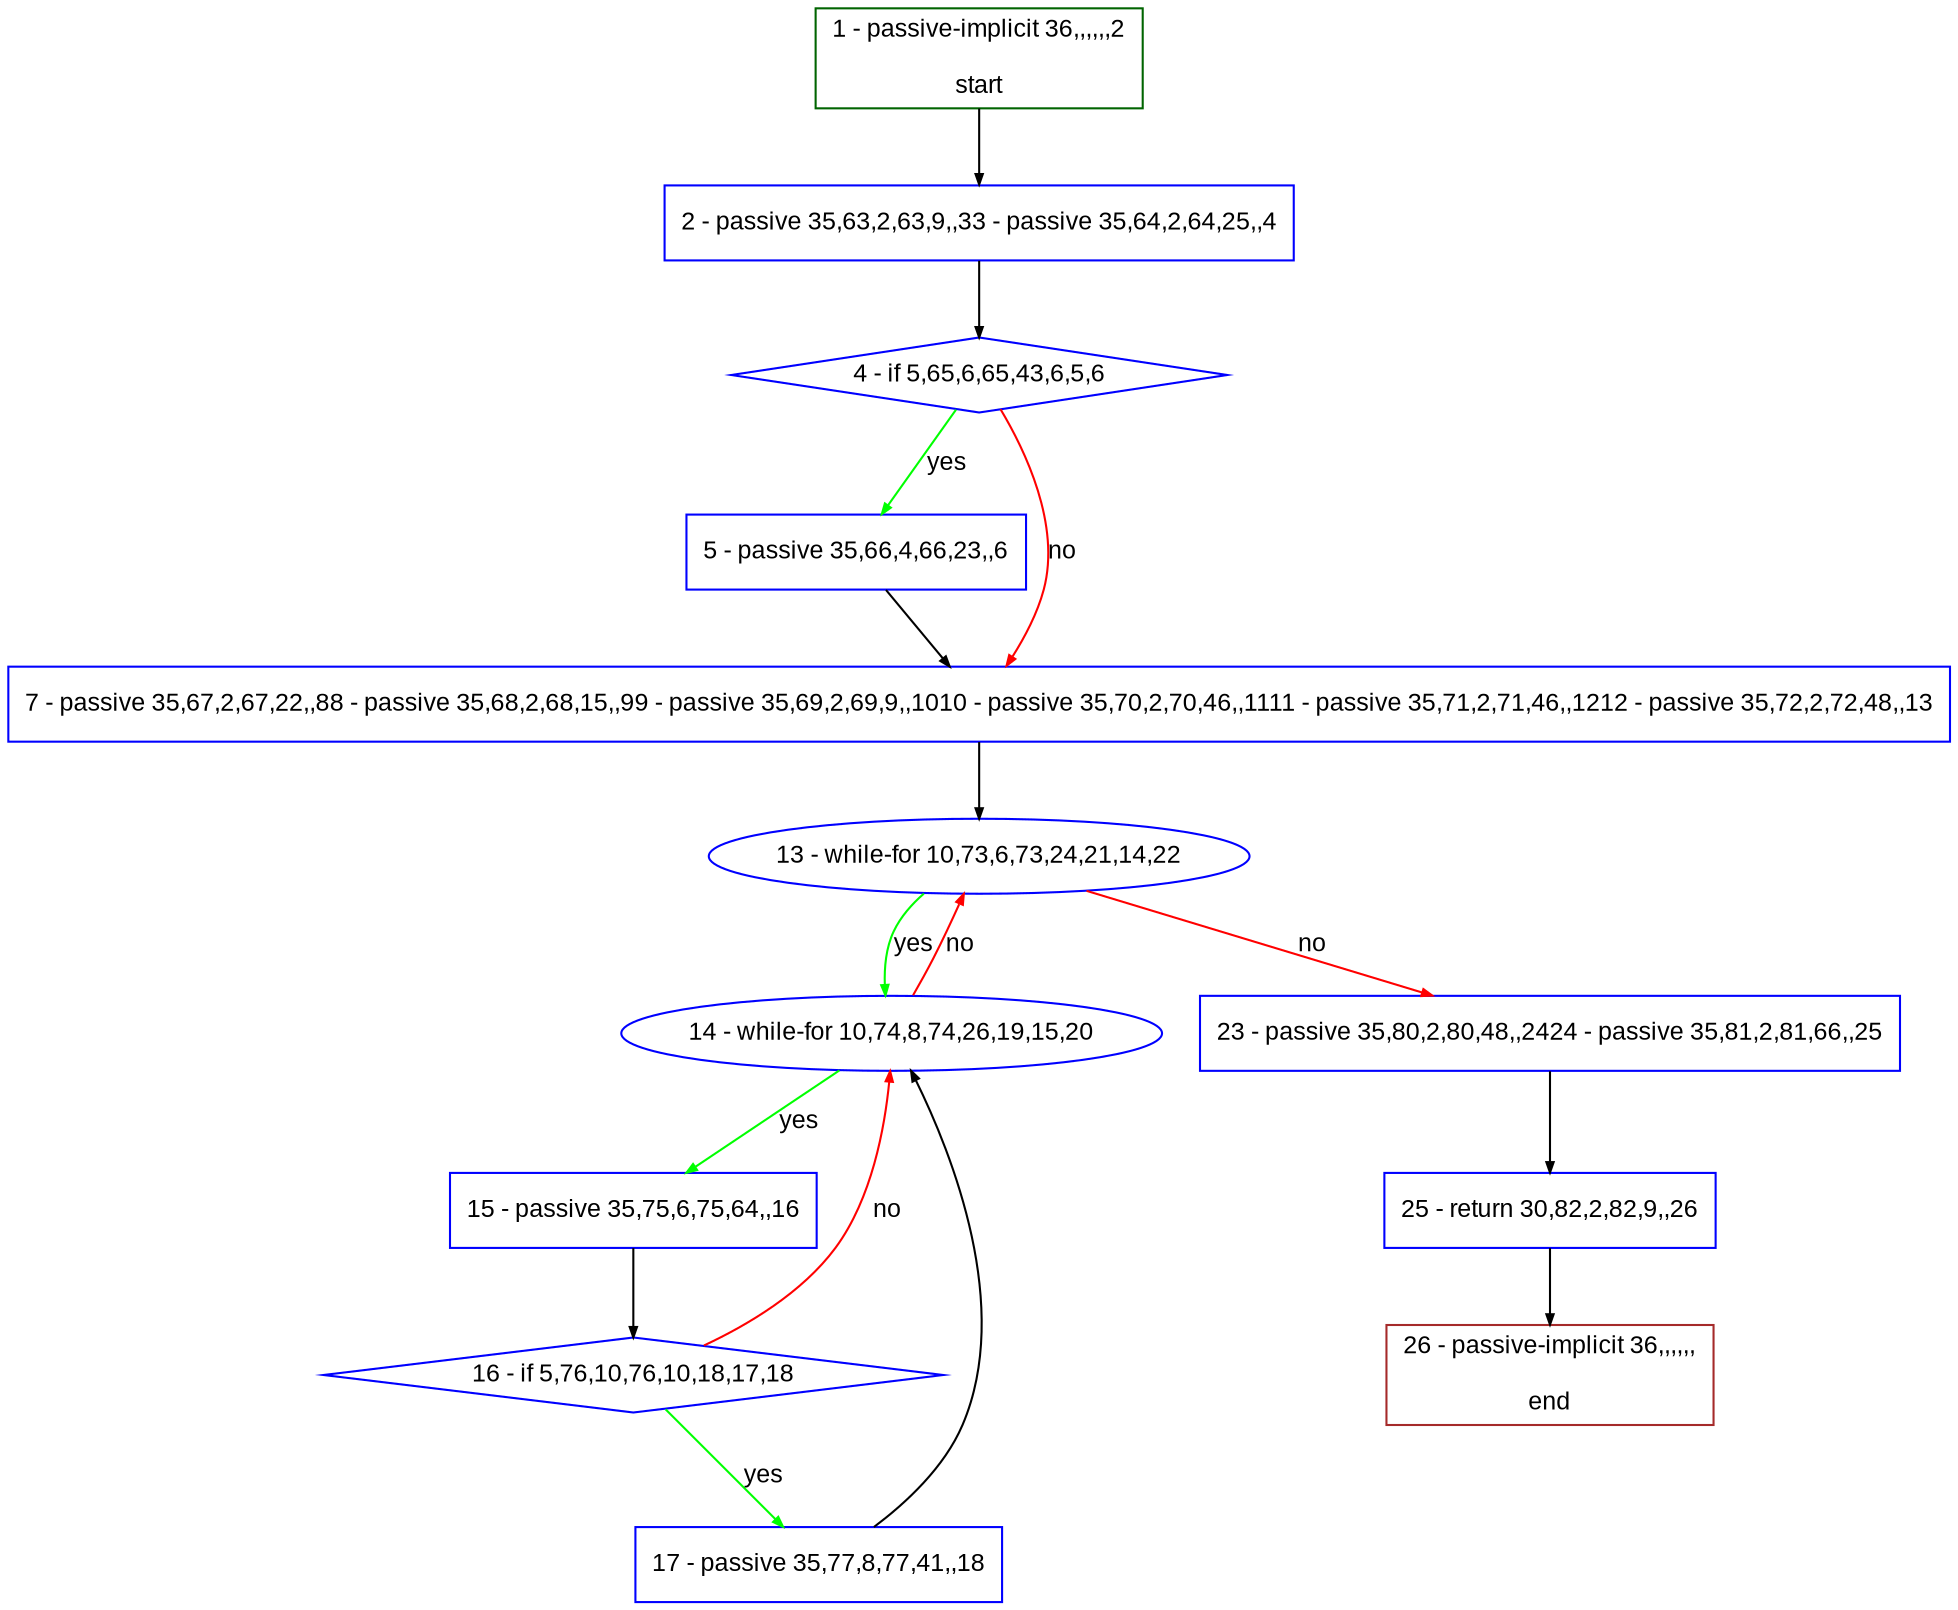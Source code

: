 digraph "" {
  graph [pack="true", label="", fontsize="12", packmode="clust", fontname="Arial", fillcolor="#FFFFCC", bgcolor="white", style="rounded,filled", compound="true"];
  node [node_initialized="no", label="", color="grey", fontsize="12", fillcolor="white", fontname="Arial", style="filled", shape="rectangle", compound="true", fixedsize="false"];
  edge [fontcolor="black", arrowhead="normal", arrowtail="none", arrowsize="0.5", ltail="", label="", color="black", fontsize="12", lhead="", fontname="Arial", dir="forward", compound="true"];
  __N1 [label="2 - passive 35,63,2,63,9,,33 - passive 35,64,2,64,25,,4", color="#0000ff", fillcolor="#ffffff", style="filled", shape="box"];
  __N2 [label="1 - passive-implicit 36,,,,,,2\n\nstart", color="#006400", fillcolor="#ffffff", style="filled", shape="box"];
  __N3 [label="4 - if 5,65,6,65,43,6,5,6", color="#0000ff", fillcolor="#ffffff", style="filled", shape="diamond"];
  __N4 [label="5 - passive 35,66,4,66,23,,6", color="#0000ff", fillcolor="#ffffff", style="filled", shape="box"];
  __N5 [label="7 - passive 35,67,2,67,22,,88 - passive 35,68,2,68,15,,99 - passive 35,69,2,69,9,,1010 - passive 35,70,2,70,46,,1111 - passive 35,71,2,71,46,,1212 - passive 35,72,2,72,48,,13", color="#0000ff", fillcolor="#ffffff", style="filled", shape="box"];
  __N6 [label="13 - while-for 10,73,6,73,24,21,14,22", color="#0000ff", fillcolor="#ffffff", style="filled", shape="oval"];
  __N7 [label="14 - while-for 10,74,8,74,26,19,15,20", color="#0000ff", fillcolor="#ffffff", style="filled", shape="oval"];
  __N8 [label="23 - passive 35,80,2,80,48,,2424 - passive 35,81,2,81,66,,25", color="#0000ff", fillcolor="#ffffff", style="filled", shape="box"];
  __N9 [label="15 - passive 35,75,6,75,64,,16", color="#0000ff", fillcolor="#ffffff", style="filled", shape="box"];
  __N10 [label="16 - if 5,76,10,76,10,18,17,18", color="#0000ff", fillcolor="#ffffff", style="filled", shape="diamond"];
  __N11 [label="17 - passive 35,77,8,77,41,,18", color="#0000ff", fillcolor="#ffffff", style="filled", shape="box"];
  __N12 [label="25 - return 30,82,2,82,9,,26", color="#0000ff", fillcolor="#ffffff", style="filled", shape="box"];
  __N13 [label="26 - passive-implicit 36,,,,,,\n\nend", color="#a52a2a", fillcolor="#ffffff", style="filled", shape="box"];
  __N2 -> __N1 [arrowhead="normal", arrowtail="none", color="#000000", label="", dir="forward"];
  __N1 -> __N3 [arrowhead="normal", arrowtail="none", color="#000000", label="", dir="forward"];
  __N3 -> __N4 [arrowhead="normal", arrowtail="none", color="#00ff00", label="yes", dir="forward"];
  __N3 -> __N5 [arrowhead="normal", arrowtail="none", color="#ff0000", label="no", dir="forward"];
  __N4 -> __N5 [arrowhead="normal", arrowtail="none", color="#000000", label="", dir="forward"];
  __N5 -> __N6 [arrowhead="normal", arrowtail="none", color="#000000", label="", dir="forward"];
  __N6 -> __N7 [arrowhead="normal", arrowtail="none", color="#00ff00", label="yes", dir="forward"];
  __N7 -> __N6 [arrowhead="normal", arrowtail="none", color="#ff0000", label="no", dir="forward"];
  __N6 -> __N8 [arrowhead="normal", arrowtail="none", color="#ff0000", label="no", dir="forward"];
  __N7 -> __N9 [arrowhead="normal", arrowtail="none", color="#00ff00", label="yes", dir="forward"];
  __N9 -> __N10 [arrowhead="normal", arrowtail="none", color="#000000", label="", dir="forward"];
  __N10 -> __N7 [arrowhead="normal", arrowtail="none", color="#ff0000", label="no", dir="forward"];
  __N10 -> __N11 [arrowhead="normal", arrowtail="none", color="#00ff00", label="yes", dir="forward"];
  __N11 -> __N7 [arrowhead="normal", arrowtail="none", color="#000000", label="", dir="forward"];
  __N8 -> __N12 [arrowhead="normal", arrowtail="none", color="#000000", label="", dir="forward"];
  __N12 -> __N13 [arrowhead="normal", arrowtail="none", color="#000000", label="", dir="forward"];
}
